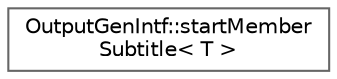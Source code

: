 digraph "Graphical Class Hierarchy"
{
 // INTERACTIVE_SVG=YES
 // LATEX_PDF_SIZE
  bgcolor="transparent";
  edge [fontname=Helvetica,fontsize=10,labelfontname=Helvetica,labelfontsize=10];
  node [fontname=Helvetica,fontsize=10,shape=box,height=0.2,width=0.4];
  rankdir="LR";
  Node0 [label="OutputGenIntf::startMember\lSubtitle\< T \>",height=0.2,width=0.4,color="grey40", fillcolor="white", style="filled",URL="$d5/dde/struct_output_gen_intf_1_1start_member_subtitle.html",tooltip=" "];
}
